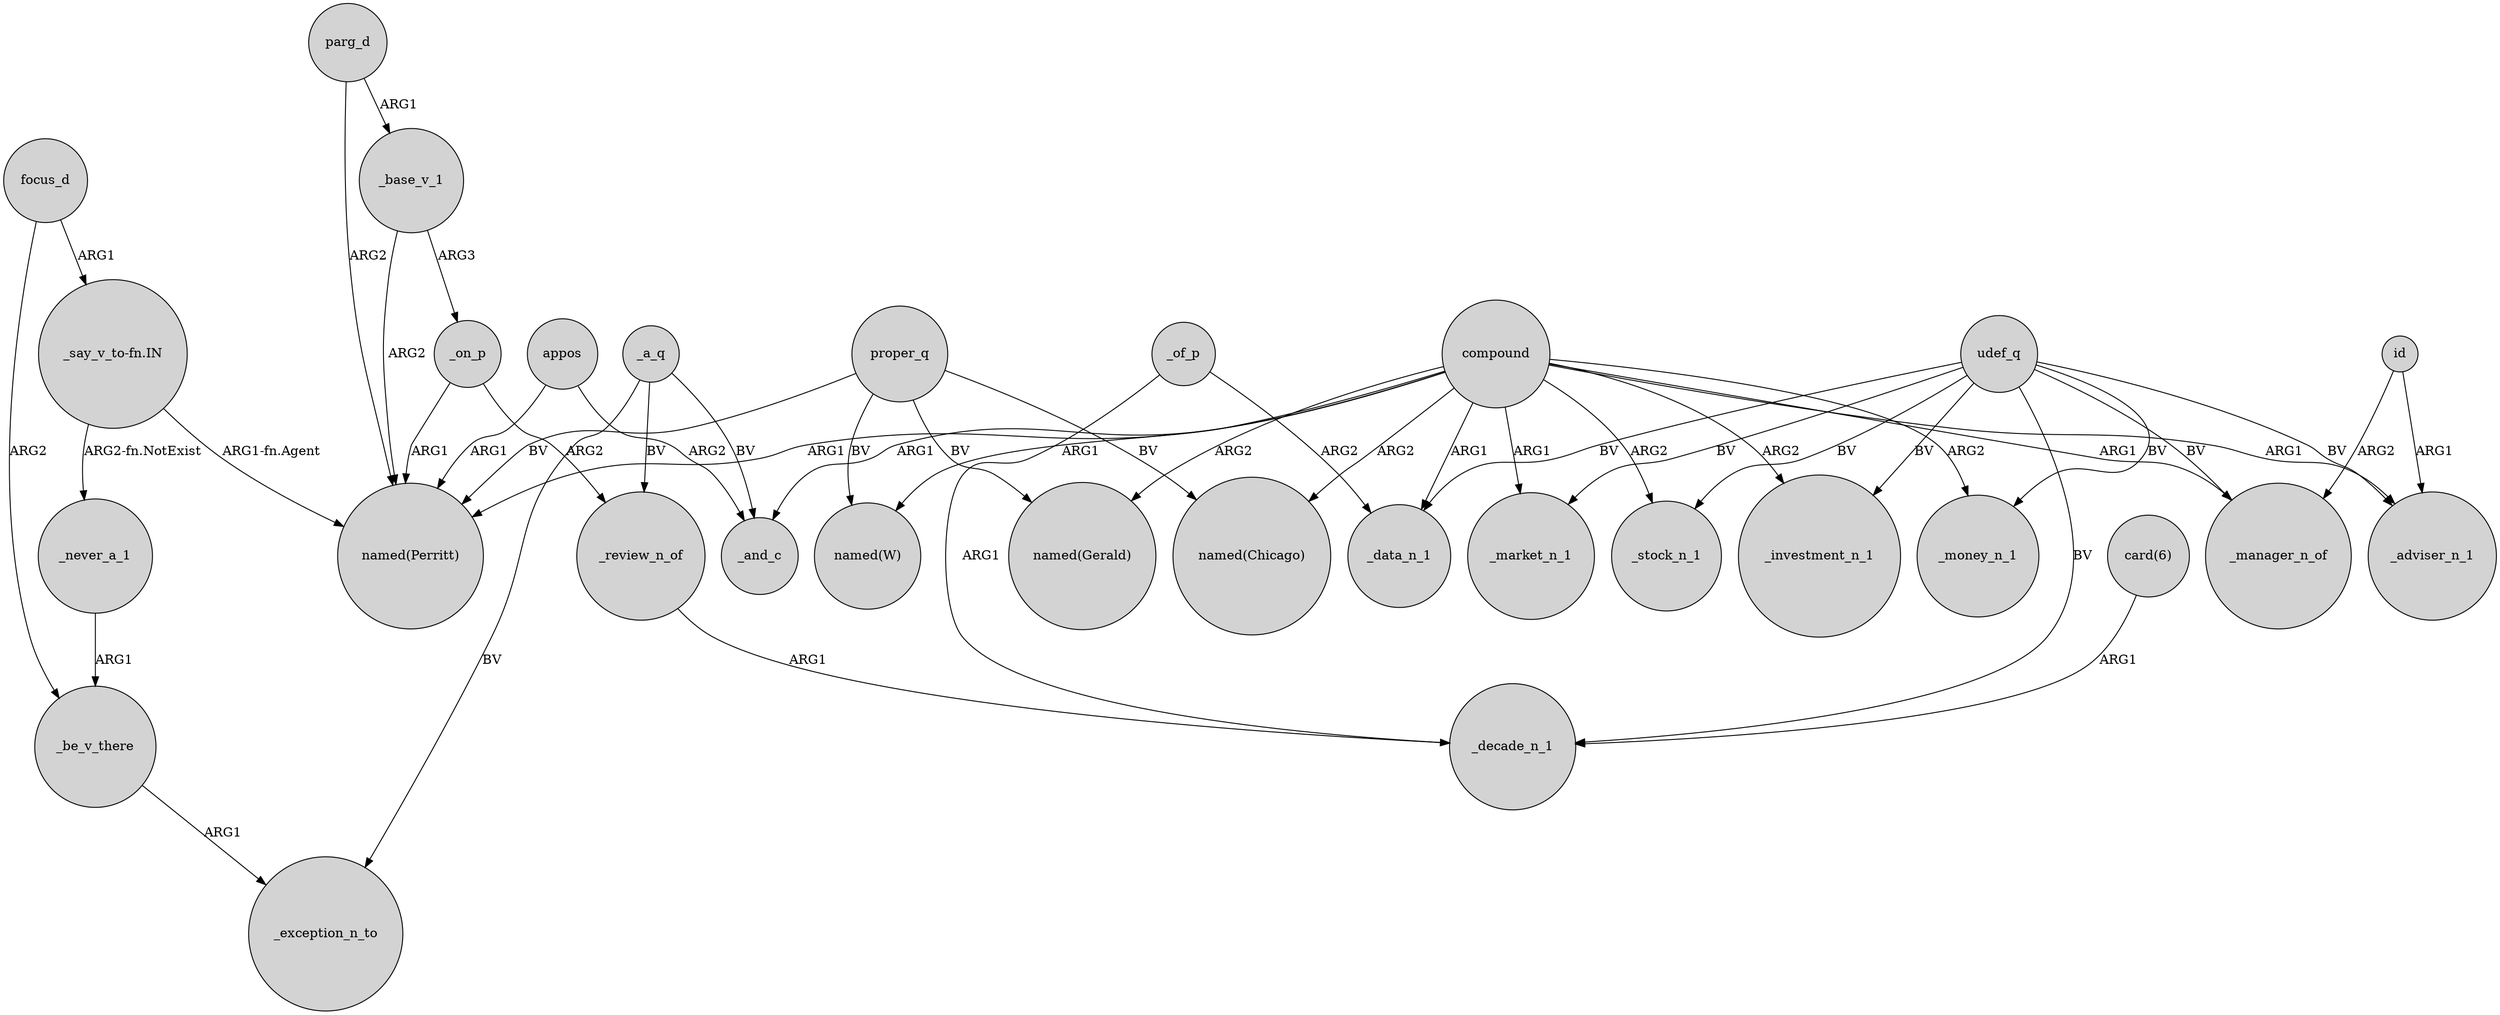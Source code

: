 digraph {
	node [shape=circle style=filled]
	udef_q -> _money_n_1 [label=BV]
	_on_p -> "named(Perritt)" [label=ARG1]
	compound -> _manager_n_of [label=ARG1]
	_a_q -> _exception_n_to [label=BV]
	_base_v_1 -> _on_p [label=ARG3]
	"_say_v_to-fn.IN" -> "named(Perritt)" [label="ARG1-fn.Agent"]
	proper_q -> "named(W)" [label=BV]
	_a_q -> _review_n_of [label=BV]
	_review_n_of -> _decade_n_1 [label=ARG1]
	_of_p -> _decade_n_1 [label=ARG1]
	compound -> _investment_n_1 [label=ARG2]
	udef_q -> _market_n_1 [label=BV]
	proper_q -> "named(Gerald)" [label=BV]
	udef_q -> _adviser_n_1 [label=BV]
	_base_v_1 -> "named(Perritt)" [label=ARG2]
	compound -> "named(Chicago)" [label=ARG2]
	_of_p -> _data_n_1 [label=ARG2]
	compound -> _data_n_1 [label=ARG1]
	parg_d -> "named(Perritt)" [label=ARG2]
	_on_p -> _review_n_of [label=ARG2]
	compound -> _stock_n_1 [label=ARG2]
	udef_q -> _data_n_1 [label=BV]
	compound -> _adviser_n_1 [label=ARG1]
	proper_q -> "named(Perritt)" [label=BV]
	udef_q -> _stock_n_1 [label=BV]
	appos -> _and_c [label=ARG2]
	compound -> "named(Perritt)" [label=ARG1]
	compound -> "named(W)" [label=ARG1]
	compound -> _money_n_1 [label=ARG2]
	compound -> "named(Gerald)" [label=ARG2]
	_a_q -> _and_c [label=BV]
	compound -> _and_c [label=ARG1]
	id -> _adviser_n_1 [label=ARG1]
	id -> _manager_n_of [label=ARG2]
	udef_q -> _manager_n_of [label=BV]
	udef_q -> _investment_n_1 [label=BV]
	parg_d -> _base_v_1 [label=ARG1]
	_never_a_1 -> _be_v_there [label=ARG1]
	"_say_v_to-fn.IN" -> _never_a_1 [label="ARG2-fn.NotExist"]
	_be_v_there -> _exception_n_to [label=ARG1]
	"card(6)" -> _decade_n_1 [label=ARG1]
	compound -> _market_n_1 [label=ARG1]
	proper_q -> "named(Chicago)" [label=BV]
	udef_q -> _decade_n_1 [label=BV]
	appos -> "named(Perritt)" [label=ARG1]
	focus_d -> _be_v_there [label=ARG2]
	focus_d -> "_say_v_to-fn.IN" [label=ARG1]
}
